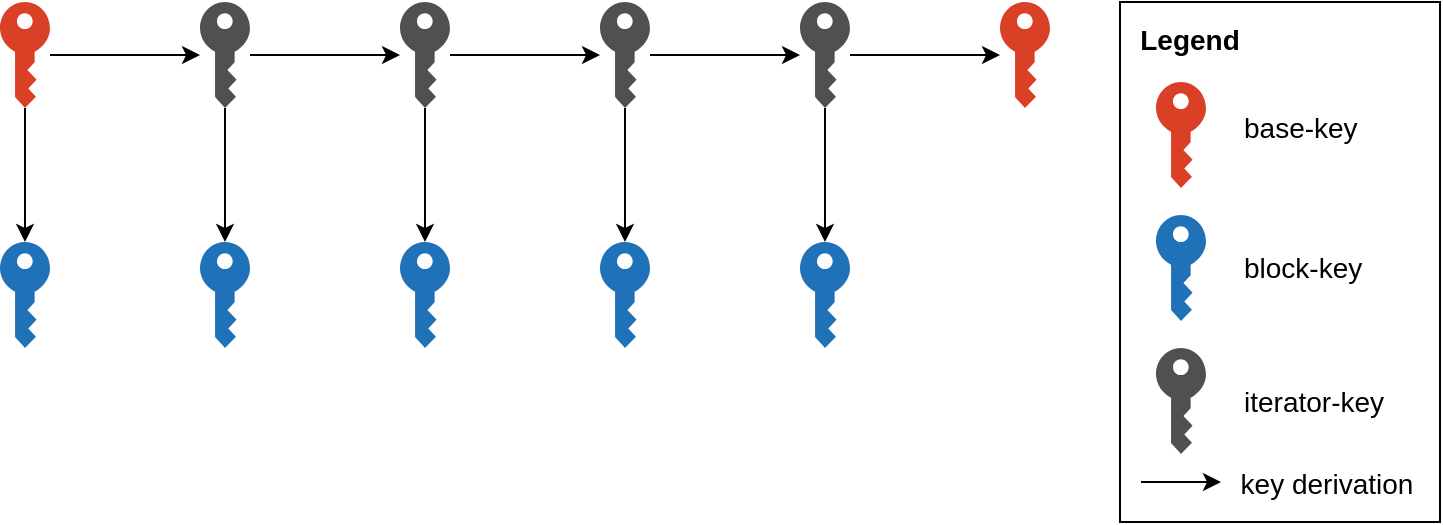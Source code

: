 <mxfile version="10.6.7"><diagram id="fPbvqjY-fW5ydL0L_pAu" name="Page-1"><mxGraphModel dx="918" dy="665" grid="1" gridSize="10" guides="1" tooltips="1" connect="1" arrows="1" fold="1" page="1" pageScale="1" pageWidth="827" pageHeight="1169" math="0" shadow="0"><root><mxCell id="0"/><mxCell id="1" parent="0"/><mxCell id="17aXEzppxKUXLXjgJFpq-11" style="edgeStyle=orthogonalEdgeStyle;rounded=0;orthogonalLoop=1;jettySize=auto;html=1;" edge="1" parent="1" source="17aXEzppxKUXLXjgJFpq-9" target="17aXEzppxKUXLXjgJFpq-10"><mxGeometry relative="1" as="geometry"/></mxCell><mxCell id="17aXEzppxKUXLXjgJFpq-13" style="edgeStyle=orthogonalEdgeStyle;rounded=0;orthogonalLoop=1;jettySize=auto;html=1;" edge="1" parent="1" source="17aXEzppxKUXLXjgJFpq-9" target="17aXEzppxKUXLXjgJFpq-12"><mxGeometry relative="1" as="geometry"/></mxCell><mxCell id="17aXEzppxKUXLXjgJFpq-9" value="" style="pointerEvents=1;shadow=0;dashed=0;html=1;strokeColor=none;labelPosition=center;verticalLabelPosition=bottom;verticalAlign=top;outlineConnect=0;align=center;shape=mxgraph.office.security.key_permissions;fillColor=#DA4026;" vertex="1" parent="1"><mxGeometry x="60" y="60" width="25" height="53" as="geometry"/></mxCell><mxCell id="17aXEzppxKUXLXjgJFpq-10" value="" style="pointerEvents=1;shadow=0;dashed=0;html=1;strokeColor=none;labelPosition=center;verticalLabelPosition=bottom;verticalAlign=top;outlineConnect=0;align=center;shape=mxgraph.office.security.key_permissions;fillColor=#2072B8;" vertex="1" parent="1"><mxGeometry x="60" y="180" width="25" height="53" as="geometry"/></mxCell><mxCell id="17aXEzppxKUXLXjgJFpq-15" style="edgeStyle=orthogonalEdgeStyle;rounded=0;orthogonalLoop=1;jettySize=auto;html=1;" edge="1" parent="1" source="17aXEzppxKUXLXjgJFpq-12" target="17aXEzppxKUXLXjgJFpq-14"><mxGeometry relative="1" as="geometry"/></mxCell><mxCell id="17aXEzppxKUXLXjgJFpq-20" style="edgeStyle=orthogonalEdgeStyle;rounded=0;orthogonalLoop=1;jettySize=auto;html=1;" edge="1" parent="1" source="17aXEzppxKUXLXjgJFpq-12" target="17aXEzppxKUXLXjgJFpq-16"><mxGeometry relative="1" as="geometry"/></mxCell><mxCell id="17aXEzppxKUXLXjgJFpq-12" value="" style="pointerEvents=1;shadow=0;dashed=0;html=1;strokeColor=none;fillColor=#505050;labelPosition=center;verticalLabelPosition=bottom;verticalAlign=top;outlineConnect=0;align=center;shape=mxgraph.office.security.key_permissions;" vertex="1" parent="1"><mxGeometry x="160" y="60" width="25" height="53" as="geometry"/></mxCell><mxCell id="17aXEzppxKUXLXjgJFpq-14" value="" style="pointerEvents=1;shadow=0;dashed=0;html=1;strokeColor=none;labelPosition=center;verticalLabelPosition=bottom;verticalAlign=top;outlineConnect=0;align=center;shape=mxgraph.office.security.key_permissions;fillColor=#2072B8;" vertex="1" parent="1"><mxGeometry x="160" y="180" width="25" height="53" as="geometry"/></mxCell><mxCell id="17aXEzppxKUXLXjgJFpq-21" style="edgeStyle=orthogonalEdgeStyle;rounded=0;orthogonalLoop=1;jettySize=auto;html=1;" edge="1" parent="1" source="17aXEzppxKUXLXjgJFpq-16" target="17aXEzppxKUXLXjgJFpq-18"><mxGeometry relative="1" as="geometry"/></mxCell><mxCell id="17aXEzppxKUXLXjgJFpq-24" style="edgeStyle=orthogonalEdgeStyle;rounded=0;orthogonalLoop=1;jettySize=auto;html=1;" edge="1" parent="1" source="17aXEzppxKUXLXjgJFpq-16" target="17aXEzppxKUXLXjgJFpq-22"><mxGeometry relative="1" as="geometry"/></mxCell><mxCell id="17aXEzppxKUXLXjgJFpq-16" value="" style="pointerEvents=1;shadow=0;dashed=0;html=1;strokeColor=none;fillColor=#505050;labelPosition=center;verticalLabelPosition=bottom;verticalAlign=top;outlineConnect=0;align=center;shape=mxgraph.office.security.key_permissions;" vertex="1" parent="1"><mxGeometry x="260" y="60" width="25" height="53" as="geometry"/></mxCell><mxCell id="17aXEzppxKUXLXjgJFpq-26" style="edgeStyle=orthogonalEdgeStyle;rounded=0;orthogonalLoop=1;jettySize=auto;html=1;" edge="1" parent="1" source="17aXEzppxKUXLXjgJFpq-18" target="17aXEzppxKUXLXjgJFpq-23"><mxGeometry relative="1" as="geometry"/></mxCell><mxCell id="17aXEzppxKUXLXjgJFpq-28" style="edgeStyle=orthogonalEdgeStyle;rounded=0;orthogonalLoop=1;jettySize=auto;html=1;" edge="1" parent="1" source="17aXEzppxKUXLXjgJFpq-18" target="17aXEzppxKUXLXjgJFpq-27"><mxGeometry relative="1" as="geometry"/></mxCell><mxCell id="17aXEzppxKUXLXjgJFpq-18" value="" style="pointerEvents=1;shadow=0;dashed=0;html=1;strokeColor=none;fillColor=#505050;labelPosition=center;verticalLabelPosition=bottom;verticalAlign=top;outlineConnect=0;align=center;shape=mxgraph.office.security.key_permissions;" vertex="1" parent="1"><mxGeometry x="360" y="60" width="25" height="53" as="geometry"/></mxCell><mxCell id="17aXEzppxKUXLXjgJFpq-22" value="" style="pointerEvents=1;shadow=0;dashed=0;html=1;strokeColor=none;labelPosition=center;verticalLabelPosition=bottom;verticalAlign=top;outlineConnect=0;align=center;shape=mxgraph.office.security.key_permissions;fillColor=#2072B8;" vertex="1" parent="1"><mxGeometry x="260" y="180" width="25" height="53" as="geometry"/></mxCell><mxCell id="17aXEzppxKUXLXjgJFpq-23" value="" style="pointerEvents=1;shadow=0;dashed=0;html=1;strokeColor=none;labelPosition=center;verticalLabelPosition=bottom;verticalAlign=top;outlineConnect=0;align=center;shape=mxgraph.office.security.key_permissions;fillColor=#2072B8;" vertex="1" parent="1"><mxGeometry x="360" y="180" width="25" height="53" as="geometry"/></mxCell><mxCell id="17aXEzppxKUXLXjgJFpq-30" style="edgeStyle=orthogonalEdgeStyle;rounded=0;orthogonalLoop=1;jettySize=auto;html=1;" edge="1" parent="1" source="17aXEzppxKUXLXjgJFpq-27" target="17aXEzppxKUXLXjgJFpq-29"><mxGeometry relative="1" as="geometry"/></mxCell><mxCell id="17aXEzppxKUXLXjgJFpq-33" style="edgeStyle=orthogonalEdgeStyle;rounded=0;orthogonalLoop=1;jettySize=auto;html=1;" edge="1" parent="1" source="17aXEzppxKUXLXjgJFpq-27" target="17aXEzppxKUXLXjgJFpq-31"><mxGeometry relative="1" as="geometry"/></mxCell><mxCell id="17aXEzppxKUXLXjgJFpq-27" value="" style="pointerEvents=1;shadow=0;dashed=0;html=1;strokeColor=none;fillColor=#505050;labelPosition=center;verticalLabelPosition=bottom;verticalAlign=top;outlineConnect=0;align=center;shape=mxgraph.office.security.key_permissions;" vertex="1" parent="1"><mxGeometry x="460" y="60" width="25" height="53" as="geometry"/></mxCell><mxCell id="17aXEzppxKUXLXjgJFpq-29" value="" style="pointerEvents=1;shadow=0;dashed=0;html=1;strokeColor=none;labelPosition=center;verticalLabelPosition=bottom;verticalAlign=top;outlineConnect=0;align=center;shape=mxgraph.office.security.key_permissions;fillColor=#2072B8;" vertex="1" parent="1"><mxGeometry x="460" y="180" width="25" height="53" as="geometry"/></mxCell><mxCell id="17aXEzppxKUXLXjgJFpq-31" value="" style="pointerEvents=1;shadow=0;dashed=0;html=1;strokeColor=none;labelPosition=center;verticalLabelPosition=bottom;verticalAlign=top;outlineConnect=0;align=center;shape=mxgraph.office.security.key_permissions;fillColor=#DA4026;" vertex="1" parent="1"><mxGeometry x="560" y="60" width="25" height="53" as="geometry"/></mxCell><mxCell id="17aXEzppxKUXLXjgJFpq-34" value="" style="rounded=0;whiteSpace=wrap;html=1;fillColor=none;" vertex="1" parent="1"><mxGeometry x="620" y="60" width="160" height="260" as="geometry"/></mxCell><mxCell id="17aXEzppxKUXLXjgJFpq-35" value="Legend" style="text;html=1;strokeColor=none;fillColor=none;align=center;verticalAlign=middle;whiteSpace=wrap;rounded=0;fontStyle=1;fontSize=14;" vertex="1" parent="1"><mxGeometry x="630" y="67" width="50" height="23" as="geometry"/></mxCell><mxCell id="17aXEzppxKUXLXjgJFpq-36" value="" style="pointerEvents=1;shadow=0;dashed=0;html=1;strokeColor=none;labelPosition=center;verticalLabelPosition=bottom;verticalAlign=top;outlineConnect=0;align=center;shape=mxgraph.office.security.key_permissions;fillColor=#DA4026;" vertex="1" parent="1"><mxGeometry x="638" y="100" width="25" height="53" as="geometry"/></mxCell><mxCell id="17aXEzppxKUXLXjgJFpq-38" value="base-key" style="text;html=1;strokeColor=none;fillColor=none;align=left;verticalAlign=middle;whiteSpace=wrap;rounded=0;fontSize=14;" vertex="1" parent="1"><mxGeometry x="680" y="113" width="60" height="20" as="geometry"/></mxCell><mxCell id="17aXEzppxKUXLXjgJFpq-39" value="" style="pointerEvents=1;shadow=0;dashed=0;html=1;strokeColor=none;labelPosition=center;verticalLabelPosition=bottom;verticalAlign=top;outlineConnect=0;align=center;shape=mxgraph.office.security.key_permissions;fillColor=#2072B8;" vertex="1" parent="1"><mxGeometry x="638" y="166.5" width="25" height="53" as="geometry"/></mxCell><mxCell id="17aXEzppxKUXLXjgJFpq-40" value="" style="pointerEvents=1;shadow=0;dashed=0;html=1;strokeColor=none;fillColor=#505050;labelPosition=center;verticalLabelPosition=bottom;verticalAlign=top;outlineConnect=0;align=center;shape=mxgraph.office.security.key_permissions;" vertex="1" parent="1"><mxGeometry x="638" y="233" width="25" height="53" as="geometry"/></mxCell><mxCell id="17aXEzppxKUXLXjgJFpq-41" value="block-key" style="text;html=1;strokeColor=none;fillColor=none;align=left;verticalAlign=middle;whiteSpace=wrap;rounded=0;fontSize=14;" vertex="1" parent="1"><mxGeometry x="680" y="183" width="70" height="20" as="geometry"/></mxCell><mxCell id="17aXEzppxKUXLXjgJFpq-42" value="iterator-key" style="text;html=1;strokeColor=none;fillColor=none;align=left;verticalAlign=middle;whiteSpace=wrap;rounded=0;fontSize=14;" vertex="1" parent="1"><mxGeometry x="680" y="250" width="80" height="20" as="geometry"/></mxCell><mxCell id="17aXEzppxKUXLXjgJFpq-44" value="" style="endArrow=classic;html=1;fontSize=14;" edge="1" parent="1"><mxGeometry width="50" height="50" relative="1" as="geometry"><mxPoint x="630.5" y="300" as="sourcePoint"/><mxPoint x="670.5" y="300" as="targetPoint"/></mxGeometry></mxCell><mxCell id="17aXEzppxKUXLXjgJFpq-45" value="&lt;div align=&quot;left&quot;&gt;key derivation&lt;br&gt;&lt;/div&gt;" style="text;html=1;strokeColor=none;fillColor=none;align=center;verticalAlign=middle;whiteSpace=wrap;rounded=0;fontSize=14;" vertex="1" parent="1"><mxGeometry x="676" y="290.5" width="95" height="20" as="geometry"/></mxCell></root></mxGraphModel></diagram></mxfile>